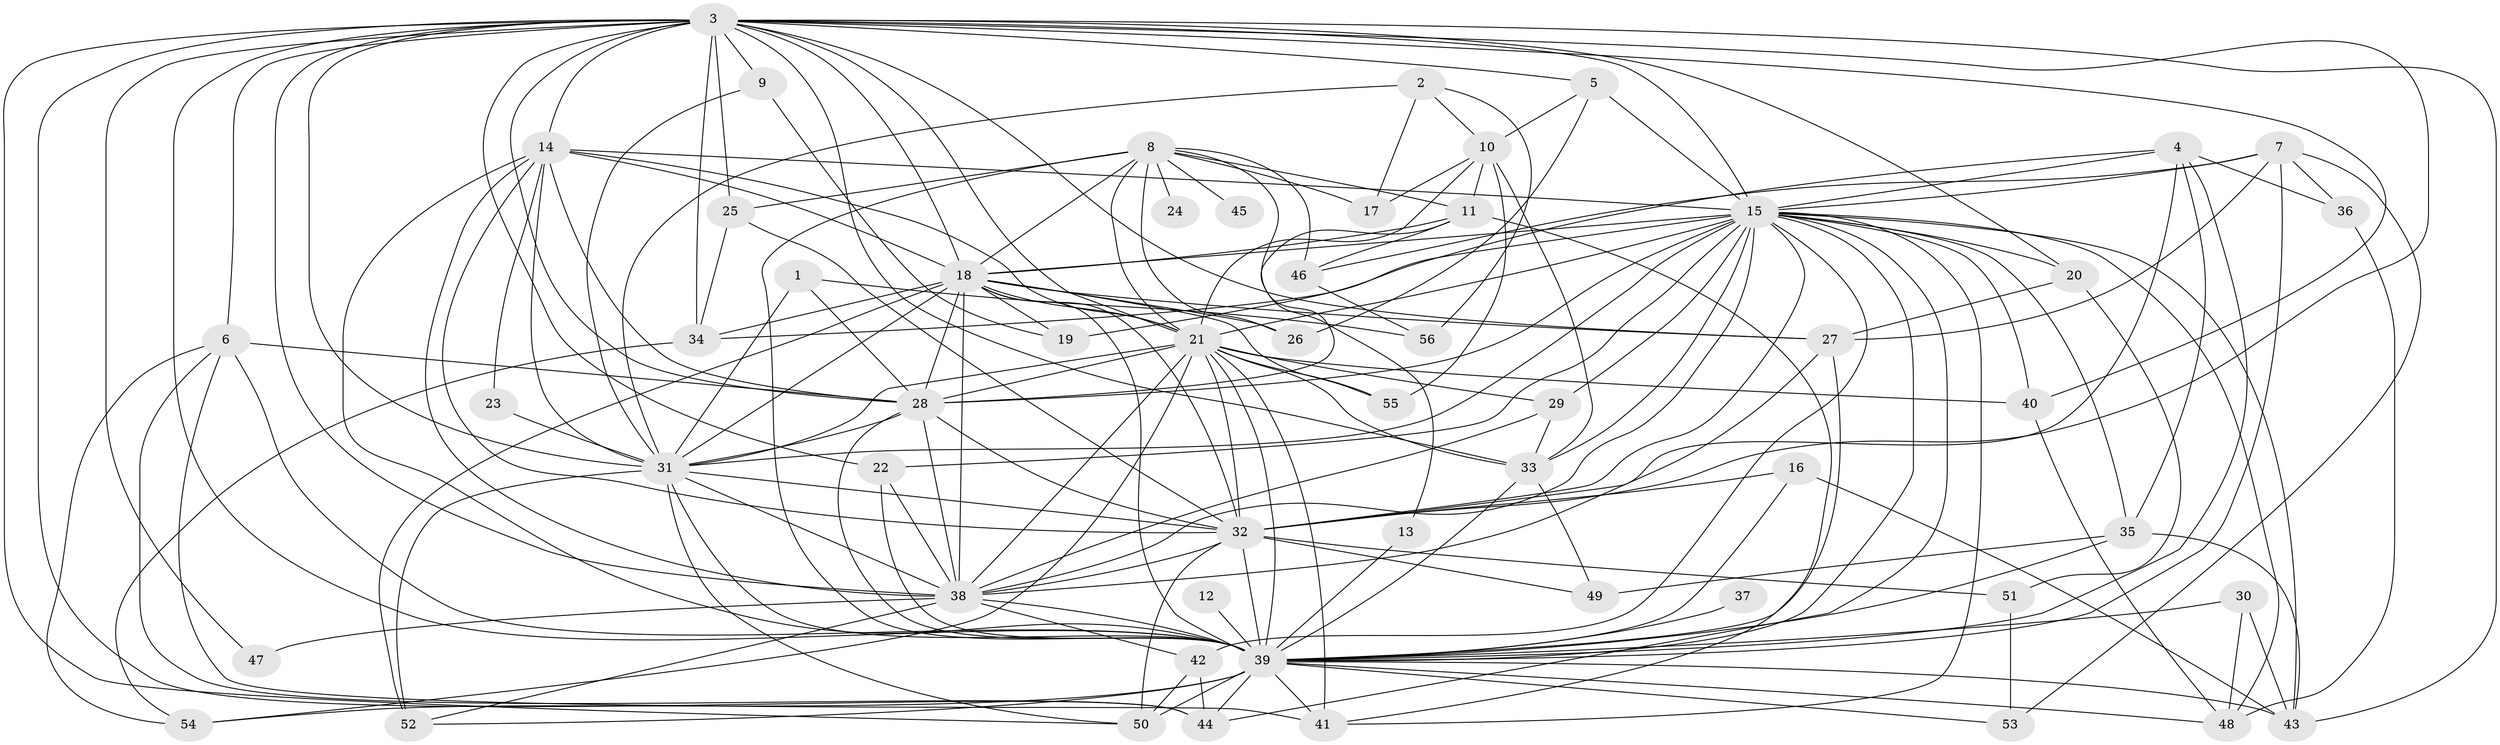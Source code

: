 // original degree distribution, {21: 0.014285714285714285, 34: 0.007142857142857143, 15: 0.007142857142857143, 37: 0.007142857142857143, 17: 0.02142857142857143, 22: 0.007142857142857143, 31: 0.007142857142857143, 5: 0.02857142857142857, 6: 0.04285714285714286, 3: 0.2571428571428571, 14: 0.007142857142857143, 2: 0.4928571428571429, 4: 0.08571428571428572, 7: 0.014285714285714285}
// Generated by graph-tools (version 1.1) at 2025/36/03/04/25 23:36:25]
// undirected, 56 vertices, 181 edges
graph export_dot {
  node [color=gray90,style=filled];
  1;
  2;
  3;
  4;
  5;
  6;
  7;
  8;
  9;
  10;
  11;
  12;
  13;
  14;
  15;
  16;
  17;
  18;
  19;
  20;
  21;
  22;
  23;
  24;
  25;
  26;
  27;
  28;
  29;
  30;
  31;
  32;
  33;
  34;
  35;
  36;
  37;
  38;
  39;
  40;
  41;
  42;
  43;
  44;
  45;
  46;
  47;
  48;
  49;
  50;
  51;
  52;
  53;
  54;
  55;
  56;
  1 -- 28 [weight=1.0];
  1 -- 31 [weight=1.0];
  1 -- 56 [weight=1.0];
  2 -- 10 [weight=1.0];
  2 -- 17 [weight=1.0];
  2 -- 31 [weight=1.0];
  2 -- 56 [weight=1.0];
  3 -- 5 [weight=1.0];
  3 -- 6 [weight=1.0];
  3 -- 9 [weight=2.0];
  3 -- 14 [weight=2.0];
  3 -- 15 [weight=1.0];
  3 -- 18 [weight=2.0];
  3 -- 20 [weight=1.0];
  3 -- 21 [weight=2.0];
  3 -- 22 [weight=1.0];
  3 -- 25 [weight=2.0];
  3 -- 27 [weight=1.0];
  3 -- 28 [weight=2.0];
  3 -- 31 [weight=1.0];
  3 -- 32 [weight=2.0];
  3 -- 33 [weight=1.0];
  3 -- 34 [weight=1.0];
  3 -- 38 [weight=2.0];
  3 -- 39 [weight=2.0];
  3 -- 40 [weight=1.0];
  3 -- 43 [weight=1.0];
  3 -- 44 [weight=1.0];
  3 -- 47 [weight=1.0];
  3 -- 50 [weight=1.0];
  4 -- 15 [weight=1.0];
  4 -- 19 [weight=1.0];
  4 -- 32 [weight=1.0];
  4 -- 35 [weight=1.0];
  4 -- 36 [weight=1.0];
  4 -- 39 [weight=1.0];
  5 -- 10 [weight=1.0];
  5 -- 15 [weight=1.0];
  5 -- 26 [weight=1.0];
  6 -- 28 [weight=1.0];
  6 -- 39 [weight=2.0];
  6 -- 41 [weight=1.0];
  6 -- 44 [weight=1.0];
  6 -- 54 [weight=1.0];
  7 -- 15 [weight=1.0];
  7 -- 27 [weight=1.0];
  7 -- 36 [weight=1.0];
  7 -- 39 [weight=1.0];
  7 -- 46 [weight=1.0];
  7 -- 53 [weight=1.0];
  8 -- 11 [weight=1.0];
  8 -- 13 [weight=1.0];
  8 -- 17 [weight=1.0];
  8 -- 18 [weight=2.0];
  8 -- 21 [weight=1.0];
  8 -- 24 [weight=1.0];
  8 -- 25 [weight=1.0];
  8 -- 26 [weight=1.0];
  8 -- 39 [weight=1.0];
  8 -- 45 [weight=1.0];
  8 -- 46 [weight=1.0];
  9 -- 19 [weight=1.0];
  9 -- 31 [weight=1.0];
  10 -- 11 [weight=1.0];
  10 -- 17 [weight=1.0];
  10 -- 21 [weight=1.0];
  10 -- 33 [weight=2.0];
  10 -- 55 [weight=1.0];
  11 -- 18 [weight=1.0];
  11 -- 28 [weight=1.0];
  11 -- 41 [weight=1.0];
  11 -- 46 [weight=1.0];
  12 -- 39 [weight=1.0];
  13 -- 39 [weight=1.0];
  14 -- 15 [weight=2.0];
  14 -- 18 [weight=1.0];
  14 -- 21 [weight=1.0];
  14 -- 23 [weight=1.0];
  14 -- 28 [weight=1.0];
  14 -- 31 [weight=1.0];
  14 -- 32 [weight=1.0];
  14 -- 38 [weight=3.0];
  14 -- 39 [weight=1.0];
  15 -- 18 [weight=2.0];
  15 -- 20 [weight=1.0];
  15 -- 21 [weight=3.0];
  15 -- 22 [weight=1.0];
  15 -- 28 [weight=2.0];
  15 -- 29 [weight=1.0];
  15 -- 31 [weight=1.0];
  15 -- 32 [weight=1.0];
  15 -- 33 [weight=1.0];
  15 -- 34 [weight=2.0];
  15 -- 35 [weight=1.0];
  15 -- 38 [weight=2.0];
  15 -- 39 [weight=1.0];
  15 -- 40 [weight=1.0];
  15 -- 41 [weight=1.0];
  15 -- 42 [weight=2.0];
  15 -- 43 [weight=1.0];
  15 -- 44 [weight=1.0];
  15 -- 48 [weight=2.0];
  16 -- 32 [weight=1.0];
  16 -- 39 [weight=1.0];
  16 -- 43 [weight=1.0];
  18 -- 19 [weight=1.0];
  18 -- 21 [weight=1.0];
  18 -- 26 [weight=1.0];
  18 -- 27 [weight=1.0];
  18 -- 28 [weight=2.0];
  18 -- 31 [weight=1.0];
  18 -- 32 [weight=1.0];
  18 -- 34 [weight=1.0];
  18 -- 38 [weight=1.0];
  18 -- 39 [weight=1.0];
  18 -- 52 [weight=1.0];
  18 -- 55 [weight=2.0];
  20 -- 27 [weight=1.0];
  20 -- 51 [weight=1.0];
  21 -- 28 [weight=1.0];
  21 -- 29 [weight=2.0];
  21 -- 31 [weight=1.0];
  21 -- 32 [weight=2.0];
  21 -- 33 [weight=1.0];
  21 -- 38 [weight=1.0];
  21 -- 39 [weight=1.0];
  21 -- 40 [weight=1.0];
  21 -- 41 [weight=1.0];
  21 -- 54 [weight=1.0];
  21 -- 55 [weight=1.0];
  22 -- 38 [weight=1.0];
  22 -- 39 [weight=1.0];
  23 -- 31 [weight=1.0];
  25 -- 32 [weight=1.0];
  25 -- 34 [weight=1.0];
  27 -- 38 [weight=1.0];
  27 -- 39 [weight=1.0];
  28 -- 31 [weight=2.0];
  28 -- 32 [weight=1.0];
  28 -- 38 [weight=1.0];
  28 -- 39 [weight=2.0];
  29 -- 33 [weight=1.0];
  29 -- 38 [weight=1.0];
  30 -- 39 [weight=1.0];
  30 -- 43 [weight=1.0];
  30 -- 48 [weight=1.0];
  31 -- 32 [weight=1.0];
  31 -- 38 [weight=1.0];
  31 -- 39 [weight=1.0];
  31 -- 50 [weight=1.0];
  31 -- 52 [weight=1.0];
  32 -- 38 [weight=1.0];
  32 -- 39 [weight=1.0];
  32 -- 49 [weight=1.0];
  32 -- 50 [weight=1.0];
  32 -- 51 [weight=1.0];
  33 -- 39 [weight=1.0];
  33 -- 49 [weight=1.0];
  34 -- 54 [weight=1.0];
  35 -- 39 [weight=1.0];
  35 -- 43 [weight=1.0];
  35 -- 49 [weight=1.0];
  36 -- 48 [weight=1.0];
  37 -- 39 [weight=1.0];
  38 -- 39 [weight=1.0];
  38 -- 42 [weight=2.0];
  38 -- 47 [weight=1.0];
  38 -- 52 [weight=2.0];
  39 -- 41 [weight=1.0];
  39 -- 43 [weight=1.0];
  39 -- 44 [weight=1.0];
  39 -- 48 [weight=1.0];
  39 -- 50 [weight=1.0];
  39 -- 52 [weight=1.0];
  39 -- 53 [weight=1.0];
  39 -- 54 [weight=1.0];
  40 -- 48 [weight=1.0];
  42 -- 44 [weight=1.0];
  42 -- 50 [weight=1.0];
  46 -- 56 [weight=1.0];
  51 -- 53 [weight=1.0];
}
